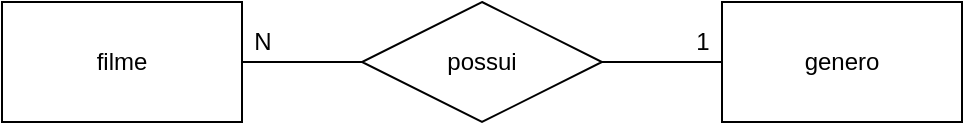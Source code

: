 <mxfile version="14.9.5" type="device" pages="2"><diagram id="JSMz_29U3KXoZG-mBemh" name="conceitual"><mxGraphModel dx="1422" dy="794" grid="1" gridSize="10" guides="1" tooltips="1" connect="1" arrows="1" fold="1" page="1" pageScale="1" pageWidth="827" pageHeight="500" math="0" shadow="0"><root><mxCell id="0"/><mxCell id="1" parent="0"/><mxCell id="wd-jx5Aj-3-bMAhgSfkh-5" style="edgeStyle=orthogonalEdgeStyle;rounded=0;orthogonalLoop=1;jettySize=auto;html=1;entryX=0;entryY=0.5;entryDx=0;entryDy=0;endArrow=none;endFill=0;" edge="1" parent="1" source="wd-jx5Aj-3-bMAhgSfkh-1" target="wd-jx5Aj-3-bMAhgSfkh-4"><mxGeometry relative="1" as="geometry"/></mxCell><mxCell id="wd-jx5Aj-3-bMAhgSfkh-1" value="filme" style="rounded=0;whiteSpace=wrap;html=1;" vertex="1" parent="1"><mxGeometry x="160" y="180" width="120" height="60" as="geometry"/></mxCell><mxCell id="wd-jx5Aj-3-bMAhgSfkh-6" style="edgeStyle=orthogonalEdgeStyle;rounded=0;orthogonalLoop=1;jettySize=auto;html=1;entryX=1;entryY=0.5;entryDx=0;entryDy=0;endArrow=none;endFill=0;" edge="1" parent="1" source="wd-jx5Aj-3-bMAhgSfkh-2" target="wd-jx5Aj-3-bMAhgSfkh-4"><mxGeometry relative="1" as="geometry"/></mxCell><mxCell id="wd-jx5Aj-3-bMAhgSfkh-2" value="genero" style="rounded=0;whiteSpace=wrap;html=1;" vertex="1" parent="1"><mxGeometry x="520" y="180" width="120" height="60" as="geometry"/></mxCell><mxCell id="wd-jx5Aj-3-bMAhgSfkh-4" value="possui" style="shape=rhombus;perimeter=rhombusPerimeter;whiteSpace=wrap;html=1;align=center;" vertex="1" parent="1"><mxGeometry x="340" y="180" width="120" height="60" as="geometry"/></mxCell><mxCell id="wd-jx5Aj-3-bMAhgSfkh-7" value="1" style="text;html=1;align=center;verticalAlign=middle;resizable=0;points=[];autosize=1;strokeColor=none;" vertex="1" parent="1"><mxGeometry x="500" y="190" width="20" height="20" as="geometry"/></mxCell><mxCell id="wd-jx5Aj-3-bMAhgSfkh-8" value="N" style="text;html=1;align=center;verticalAlign=middle;resizable=0;points=[];autosize=1;strokeColor=none;" vertex="1" parent="1"><mxGeometry x="280" y="190" width="20" height="20" as="geometry"/></mxCell></root></mxGraphModel></diagram><diagram id="0IrHlSXnuJgJEeeMmNfr" name="logico"><mxGraphModel dx="1422" dy="794" grid="1" gridSize="10" guides="1" tooltips="1" connect="1" arrows="1" fold="1" page="1" pageScale="1" pageWidth="827" pageHeight="500" math="0" shadow="0"><root><mxCell id="UujA3Gb2GXsiyPK9sbSD-0"/><mxCell id="UujA3Gb2GXsiyPK9sbSD-1" parent="UujA3Gb2GXsiyPK9sbSD-0"/><mxCell id="kBFyaMB6thYcPWcx1JXY-0" value="filme" style="shape=table;startSize=30;container=1;collapsible=1;childLayout=tableLayout;fixedRows=1;rowLines=0;fontStyle=1;align=center;resizeLast=1;" vertex="1" parent="UujA3Gb2GXsiyPK9sbSD-1"><mxGeometry x="80" y="60" width="180" height="130" as="geometry"/></mxCell><mxCell id="kBFyaMB6thYcPWcx1JXY-1" value="" style="shape=partialRectangle;collapsible=0;dropTarget=0;pointerEvents=0;fillColor=none;top=0;left=0;bottom=0;right=0;points=[[0,0.5],[1,0.5]];portConstraint=eastwest;" vertex="1" parent="kBFyaMB6thYcPWcx1JXY-0"><mxGeometry y="30" width="180" height="30" as="geometry"/></mxCell><mxCell id="kBFyaMB6thYcPWcx1JXY-2" value="PK" style="shape=partialRectangle;connectable=0;fillColor=none;top=0;left=0;bottom=0;right=0;fontStyle=1;overflow=hidden;" vertex="1" parent="kBFyaMB6thYcPWcx1JXY-1"><mxGeometry width="60" height="30" as="geometry"/></mxCell><mxCell id="kBFyaMB6thYcPWcx1JXY-3" value="idFilme" style="shape=partialRectangle;connectable=0;fillColor=none;top=0;left=0;bottom=0;right=0;align=left;spacingLeft=6;fontStyle=5;overflow=hidden;" vertex="1" parent="kBFyaMB6thYcPWcx1JXY-1"><mxGeometry x="60" width="120" height="30" as="geometry"/></mxCell><mxCell id="kBFyaMB6thYcPWcx1JXY-4" value="" style="shape=partialRectangle;collapsible=0;dropTarget=0;pointerEvents=0;fillColor=none;top=0;left=0;bottom=1;right=0;points=[[0,0.5],[1,0.5]];portConstraint=eastwest;" vertex="1" parent="kBFyaMB6thYcPWcx1JXY-0"><mxGeometry y="60" width="180" height="30" as="geometry"/></mxCell><mxCell id="kBFyaMB6thYcPWcx1JXY-5" value="FK" style="shape=partialRectangle;connectable=0;fillColor=none;top=0;left=0;bottom=0;right=0;fontStyle=1;overflow=hidden;" vertex="1" parent="kBFyaMB6thYcPWcx1JXY-4"><mxGeometry width="60" height="30" as="geometry"/></mxCell><mxCell id="kBFyaMB6thYcPWcx1JXY-6" value="idGenero" style="shape=partialRectangle;connectable=0;fillColor=none;top=0;left=0;bottom=0;right=0;align=left;spacingLeft=6;fontStyle=5;overflow=hidden;" vertex="1" parent="kBFyaMB6thYcPWcx1JXY-4"><mxGeometry x="60" width="120" height="30" as="geometry"/></mxCell><mxCell id="kBFyaMB6thYcPWcx1JXY-7" value="" style="shape=partialRectangle;collapsible=0;dropTarget=0;pointerEvents=0;fillColor=none;top=0;left=0;bottom=0;right=0;points=[[0,0.5],[1,0.5]];portConstraint=eastwest;" vertex="1" parent="kBFyaMB6thYcPWcx1JXY-0"><mxGeometry y="90" width="180" height="30" as="geometry"/></mxCell><mxCell id="kBFyaMB6thYcPWcx1JXY-8" value="" style="shape=partialRectangle;connectable=0;fillColor=none;top=0;left=0;bottom=0;right=0;editable=1;overflow=hidden;" vertex="1" parent="kBFyaMB6thYcPWcx1JXY-7"><mxGeometry width="60" height="30" as="geometry"/></mxCell><mxCell id="kBFyaMB6thYcPWcx1JXY-9" value="tituloFilme" style="shape=partialRectangle;connectable=0;fillColor=none;top=0;left=0;bottom=0;right=0;align=left;spacingLeft=6;overflow=hidden;" vertex="1" parent="kBFyaMB6thYcPWcx1JXY-7"><mxGeometry x="60" width="120" height="30" as="geometry"/></mxCell><mxCell id="kBFyaMB6thYcPWcx1JXY-13" value="genero" style="shape=table;startSize=30;container=1;collapsible=1;childLayout=tableLayout;fixedRows=1;rowLines=0;fontStyle=1;align=center;resizeLast=1;" vertex="1" parent="UujA3Gb2GXsiyPK9sbSD-1"><mxGeometry x="510" y="75" width="180" height="100" as="geometry"/></mxCell><mxCell id="kBFyaMB6thYcPWcx1JXY-17" value="" style="shape=partialRectangle;collapsible=0;dropTarget=0;pointerEvents=0;fillColor=none;top=0;left=0;bottom=1;right=0;points=[[0,0.5],[1,0.5]];portConstraint=eastwest;" vertex="1" parent="kBFyaMB6thYcPWcx1JXY-13"><mxGeometry y="30" width="180" height="30" as="geometry"/></mxCell><mxCell id="kBFyaMB6thYcPWcx1JXY-18" value="PK" style="shape=partialRectangle;connectable=0;fillColor=none;top=0;left=0;bottom=0;right=0;fontStyle=1;overflow=hidden;" vertex="1" parent="kBFyaMB6thYcPWcx1JXY-17"><mxGeometry width="60" height="30" as="geometry"/></mxCell><mxCell id="kBFyaMB6thYcPWcx1JXY-19" value="idGenero" style="shape=partialRectangle;connectable=0;fillColor=none;top=0;left=0;bottom=0;right=0;align=left;spacingLeft=6;fontStyle=5;overflow=hidden;" vertex="1" parent="kBFyaMB6thYcPWcx1JXY-17"><mxGeometry x="60" width="120" height="30" as="geometry"/></mxCell><mxCell id="kBFyaMB6thYcPWcx1JXY-20" value="" style="shape=partialRectangle;collapsible=0;dropTarget=0;pointerEvents=0;fillColor=none;top=0;left=0;bottom=0;right=0;points=[[0,0.5],[1,0.5]];portConstraint=eastwest;" vertex="1" parent="kBFyaMB6thYcPWcx1JXY-13"><mxGeometry y="60" width="180" height="30" as="geometry"/></mxCell><mxCell id="kBFyaMB6thYcPWcx1JXY-21" value="" style="shape=partialRectangle;connectable=0;fillColor=none;top=0;left=0;bottom=0;right=0;editable=1;overflow=hidden;" vertex="1" parent="kBFyaMB6thYcPWcx1JXY-20"><mxGeometry width="60" height="30" as="geometry"/></mxCell><mxCell id="kBFyaMB6thYcPWcx1JXY-22" value="nomeGenero" style="shape=partialRectangle;connectable=0;fillColor=none;top=0;left=0;bottom=0;right=0;align=left;spacingLeft=6;overflow=hidden;" vertex="1" parent="kBFyaMB6thYcPWcx1JXY-20"><mxGeometry x="60" width="120" height="30" as="geometry"/></mxCell><mxCell id="kBFyaMB6thYcPWcx1JXY-23" value="" style="edgeStyle=entityRelationEdgeStyle;fontSize=12;html=1;endArrow=ERoneToMany;" edge="1" parent="UujA3Gb2GXsiyPK9sbSD-1" source="kBFyaMB6thYcPWcx1JXY-17" target="kBFyaMB6thYcPWcx1JXY-4"><mxGeometry width="100" height="100" relative="1" as="geometry"><mxPoint x="360" y="360" as="sourcePoint"/><mxPoint x="460" y="260" as="targetPoint"/></mxGeometry></mxCell></root></mxGraphModel></diagram></mxfile>